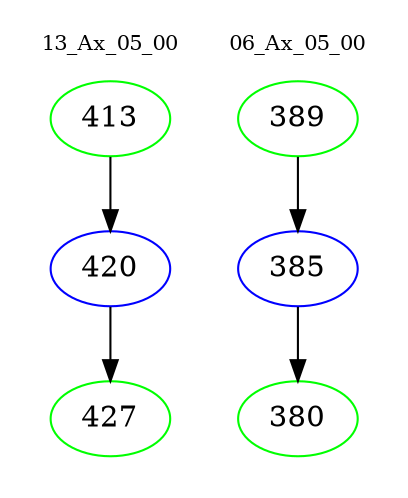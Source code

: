 digraph{
subgraph cluster_0 {
color = white
label = "13_Ax_05_00";
fontsize=10;
T0_413 [label="413", color="green"]
T0_413 -> T0_420 [color="black"]
T0_420 [label="420", color="blue"]
T0_420 -> T0_427 [color="black"]
T0_427 [label="427", color="green"]
}
subgraph cluster_1 {
color = white
label = "06_Ax_05_00";
fontsize=10;
T1_389 [label="389", color="green"]
T1_389 -> T1_385 [color="black"]
T1_385 [label="385", color="blue"]
T1_385 -> T1_380 [color="black"]
T1_380 [label="380", color="green"]
}
}
